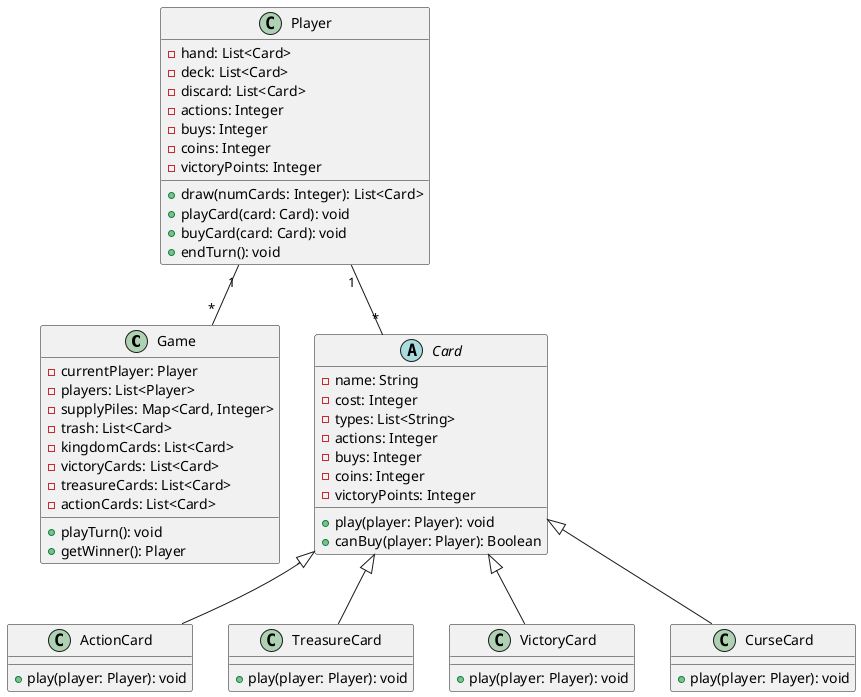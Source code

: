 @startuml

class Game {
  - currentPlayer: Player
  - players: List<Player>
  - supplyPiles: Map<Card, Integer>
  - trash: List<Card>
  - kingdomCards: List<Card>
  - victoryCards: List<Card>
  - treasureCards: List<Card>
  - actionCards: List<Card>
  
  + playTurn(): void
  + getWinner(): Player
}

class Player {
  - hand: List<Card>
  - deck: List<Card>
  - discard: List<Card>
  - actions: Integer
  - buys: Integer
  - coins: Integer
  - victoryPoints: Integer
  
  + draw(numCards: Integer): List<Card>
  + playCard(card: Card): void
  + buyCard(card: Card): void
  + endTurn(): void
}


abstract class Card {
  - name: String
  - cost: Integer
  - types: List<String>
  - actions: Integer
  - buys: Integer
  - coins: Integer
  - victoryPoints: Integer
  
  + play(player: Player): void
  + canBuy(player: Player): Boolean
}

class ActionCard extends Card {
  + play(player: Player): void
}

class TreasureCard extends Card {
  + play(player: Player): void
}

class VictoryCard extends Card {
  + play(player: Player): void
}

class CurseCard extends Card {
  + play(player: Player): void
}

Player "1" -- "*" Card
Player "1" -- "*" Game

@enduml

